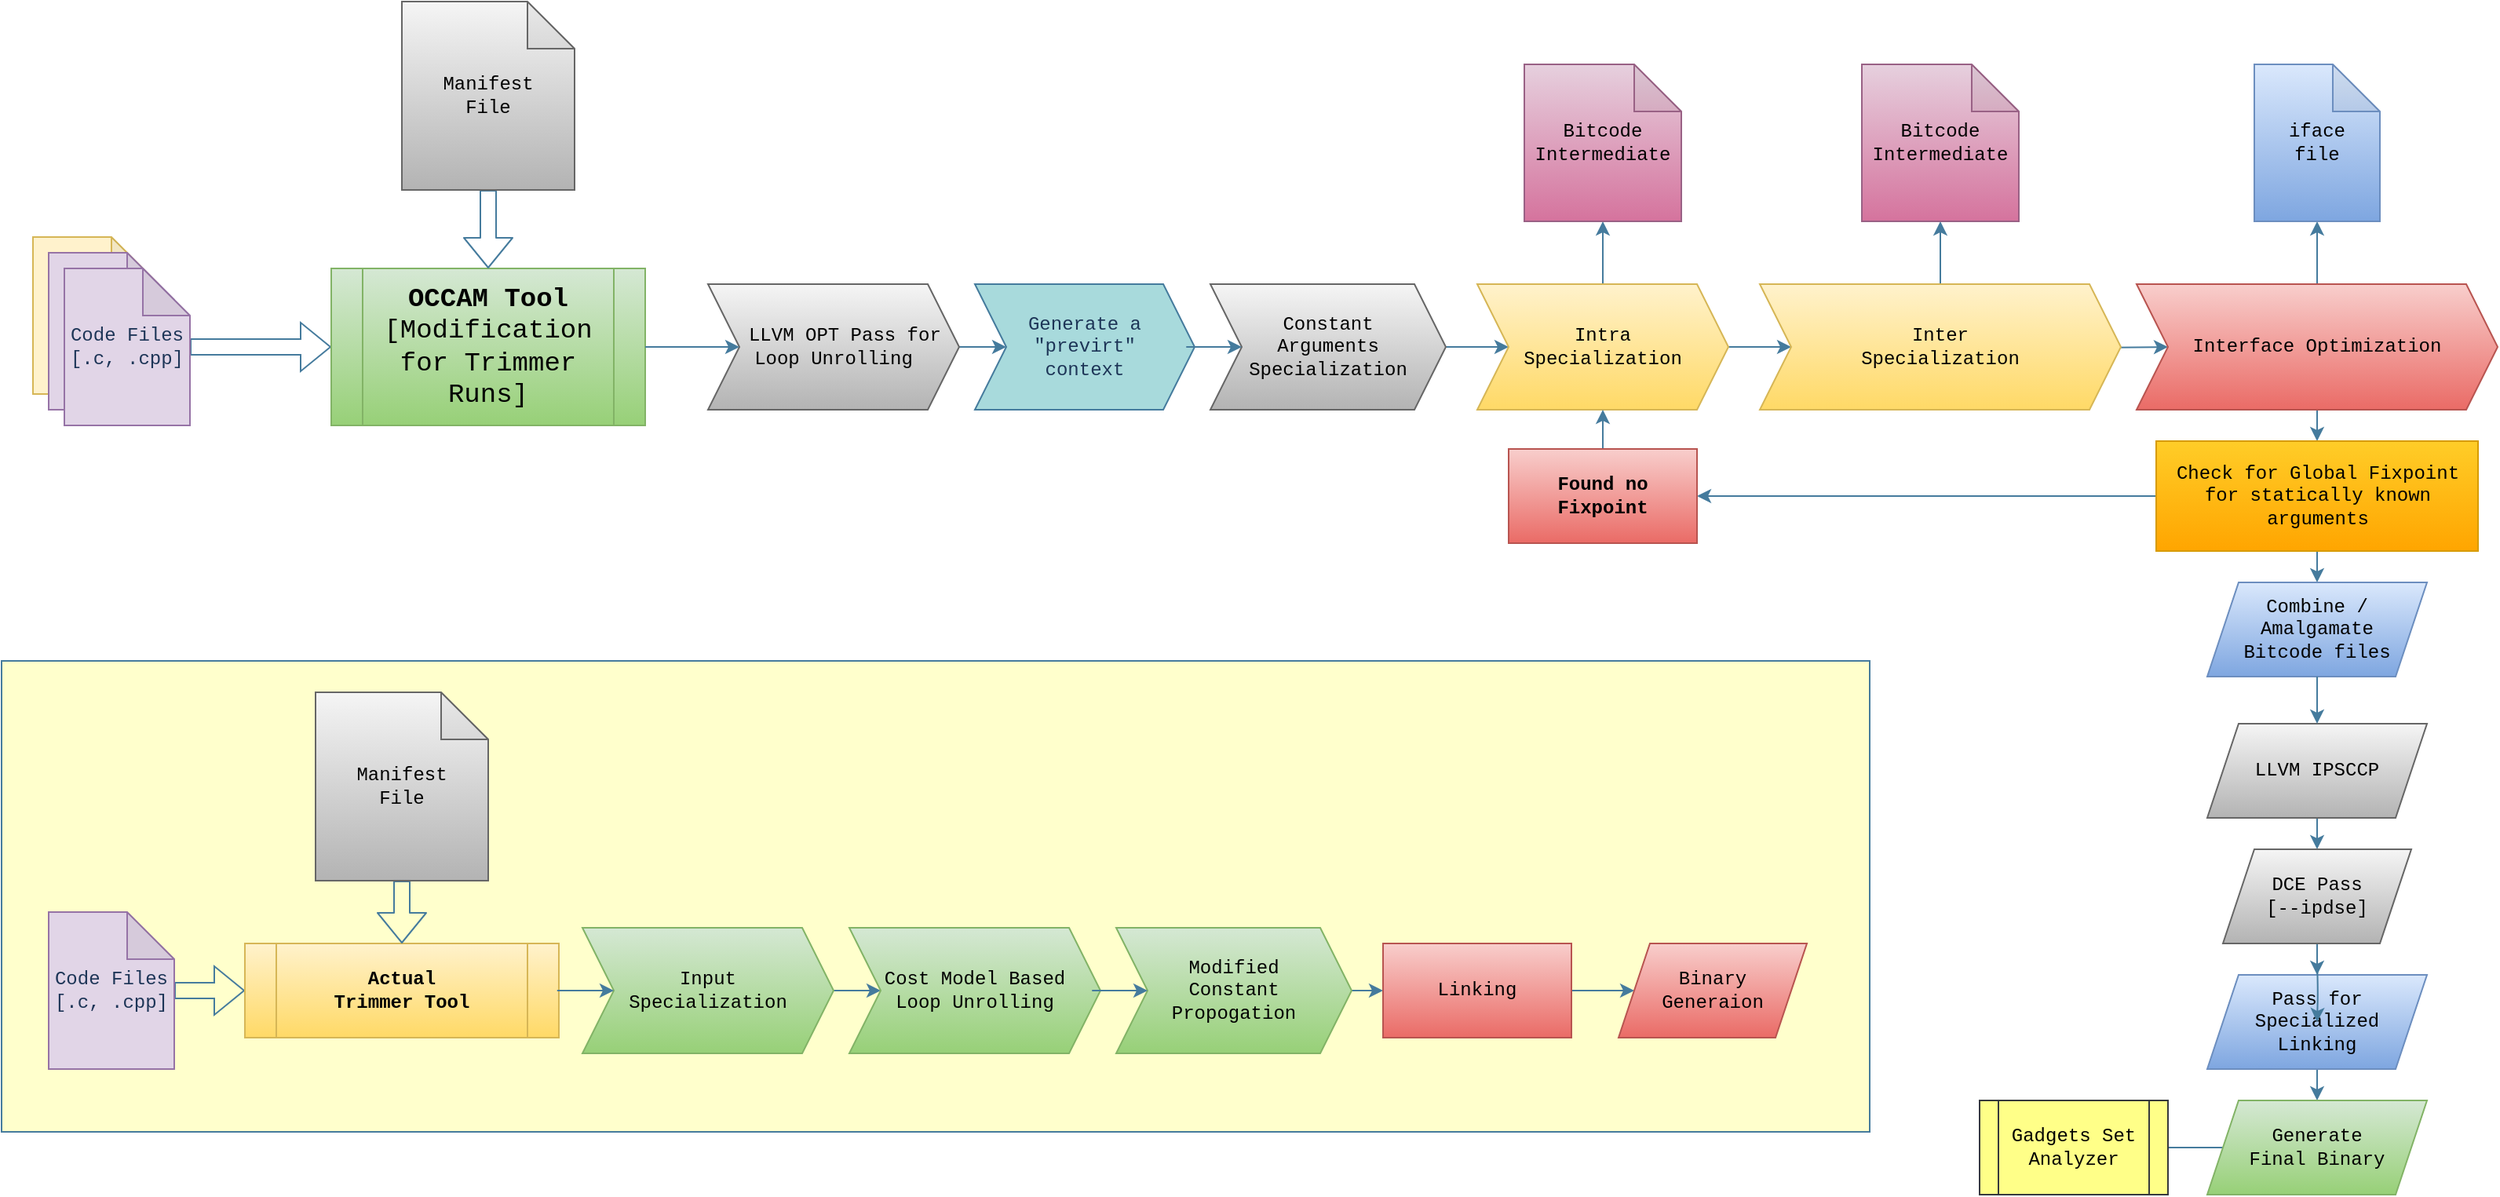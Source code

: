 <mxfile version="13.10.9" type="device"><diagram id="3qMvCZdZDQ-Zatfgaqww" name="Page-1"><mxGraphModel dx="2062" dy="1122" grid="1" gridSize="10" guides="1" tooltips="1" connect="1" arrows="1" fold="1" page="1" pageScale="1" pageWidth="850" pageHeight="1100" background="#FFFFFF" math="0" shadow="0"><root><mxCell id="0"/><mxCell id="1" parent="0"/><mxCell id="rAVSXegw3AdXlJDZOaIo-75" value="" style="rounded=0;whiteSpace=wrap;html=1;sketch=0;strokeColor=#457B9D;fontFamily=Courier New;fontColor=#1D3557;fillColor=#FFFFCC;" vertex="1" parent="1"><mxGeometry x="30" y="490" width="1190" height="300" as="geometry"/></mxCell><mxCell id="rAVSXegw3AdXlJDZOaIo-3" value="" style="shape=note;whiteSpace=wrap;html=1;backgroundOutline=1;darkOpacity=0.05;fillColor=#fff2cc;strokeColor=#d6b656;fontFamily=Courier New;" vertex="1" parent="1"><mxGeometry x="50" y="220" width="80" height="100" as="geometry"/></mxCell><mxCell id="rAVSXegw3AdXlJDZOaIo-4" value="" style="shape=note;whiteSpace=wrap;html=1;backgroundOutline=1;darkOpacity=0.05;fillColor=#e1d5e7;strokeColor=#9673a6;fontColor=#1D3557;fontFamily=Courier New;" vertex="1" parent="1"><mxGeometry x="60" y="230" width="80" height="100" as="geometry"/></mxCell><mxCell id="rAVSXegw3AdXlJDZOaIo-13" value="" style="edgeStyle=orthogonalEdgeStyle;rounded=0;orthogonalLoop=1;jettySize=auto;html=1;shape=flexArrow;strokeColor=#457B9D;fontColor=#1D3557;labelBackgroundColor=#F1FAEE;fontFamily=Courier New;" edge="1" parent="1" source="rAVSXegw3AdXlJDZOaIo-5" target="rAVSXegw3AdXlJDZOaIo-6"><mxGeometry relative="1" as="geometry"/></mxCell><mxCell id="rAVSXegw3AdXlJDZOaIo-5" value="&lt;div&gt;Code Files&lt;/div&gt;&lt;div&gt;[.c, .cpp]&lt;br&gt;&lt;/div&gt;" style="shape=note;whiteSpace=wrap;html=1;backgroundOutline=1;darkOpacity=0.05;fillColor=#e1d5e7;strokeColor=#9673a6;fontColor=#1D3557;fontFamily=Courier New;" vertex="1" parent="1"><mxGeometry x="70" y="240" width="80" height="100" as="geometry"/></mxCell><mxCell id="rAVSXegw3AdXlJDZOaIo-15" value="" style="edgeStyle=orthogonalEdgeStyle;curved=0;rounded=1;sketch=0;orthogonalLoop=1;jettySize=auto;html=1;strokeColor=#457B9D;fillColor=#A8DADC;fontFamily=Courier New;fontColor=#1D3557;" edge="1" parent="1" source="rAVSXegw3AdXlJDZOaIo-63" target="rAVSXegw3AdXlJDZOaIo-14"><mxGeometry relative="1" as="geometry"/></mxCell><mxCell id="rAVSXegw3AdXlJDZOaIo-6" value="&lt;div&gt;&lt;font style=&quot;font-size: 17px&quot;&gt;&lt;b&gt;OCCAM Tool&lt;/b&gt;&lt;br&gt;&lt;/font&gt;&lt;/div&gt;&lt;div&gt;&lt;font style=&quot;font-size: 17px&quot;&gt;[Modification for Trimmer Runs]&lt;/font&gt;&lt;/div&gt;" style="shape=process;whiteSpace=wrap;html=1;backgroundOutline=1;fillColor=#d5e8d4;strokeColor=#82b366;fontFamily=Courier New;gradientColor=#97d077;" vertex="1" parent="1"><mxGeometry x="240" y="240" width="200" height="100" as="geometry"/></mxCell><mxCell id="rAVSXegw3AdXlJDZOaIo-12" value="" style="edgeStyle=orthogonalEdgeStyle;rounded=1;orthogonalLoop=1;jettySize=auto;html=1;shape=flexArrow;strokeColor=#457B9D;fontColor=#1D3557;labelBackgroundColor=#F1FAEE;fontFamily=Courier New;" edge="1" parent="1" source="rAVSXegw3AdXlJDZOaIo-7" target="rAVSXegw3AdXlJDZOaIo-6"><mxGeometry relative="1" as="geometry"/></mxCell><mxCell id="rAVSXegw3AdXlJDZOaIo-7" value="&lt;div&gt;Manifest &lt;br&gt;&lt;/div&gt;&lt;div&gt;File&lt;/div&gt;" style="shape=note;whiteSpace=wrap;html=1;backgroundOutline=1;darkOpacity=0.05;fillColor=#f5f5f5;strokeColor=#666666;fontFamily=Courier New;gradientColor=#b3b3b3;" vertex="1" parent="1"><mxGeometry x="285" y="70" width="110" height="120" as="geometry"/></mxCell><mxCell id="rAVSXegw3AdXlJDZOaIo-17" value="" style="edgeStyle=orthogonalEdgeStyle;curved=0;rounded=1;sketch=0;orthogonalLoop=1;jettySize=auto;html=1;strokeColor=#457B9D;fillColor=#A8DADC;fontFamily=Courier New;fontColor=#1D3557;" edge="1" parent="1" source="rAVSXegw3AdXlJDZOaIo-65" target="rAVSXegw3AdXlJDZOaIo-16"><mxGeometry relative="1" as="geometry"/></mxCell><mxCell id="rAVSXegw3AdXlJDZOaIo-14" value="&lt;div&gt;&lt;br&gt;&lt;/div&gt;&lt;div&gt;Generate a &lt;br&gt;&lt;/div&gt;&lt;div&gt;&quot;previrt&quot;&lt;/div&gt;&lt;div&gt;context&lt;/div&gt;&lt;div&gt;&lt;br&gt;&lt;/div&gt;" style="shape=step;perimeter=stepPerimeter;whiteSpace=wrap;html=1;fixedSize=1;fontFamily=Courier New;fontColor=#1D3557;strokeColor=#457B9D;fillColor=#A8DADC;" vertex="1" parent="1"><mxGeometry x="650" y="250" width="140" height="80" as="geometry"/></mxCell><mxCell id="rAVSXegw3AdXlJDZOaIo-19" value="" style="edgeStyle=orthogonalEdgeStyle;curved=0;rounded=1;sketch=0;orthogonalLoop=1;jettySize=auto;html=1;strokeColor=#457B9D;fillColor=#A8DADC;fontFamily=Courier New;fontColor=#1D3557;" edge="1" parent="1" source="rAVSXegw3AdXlJDZOaIo-16" target="rAVSXegw3AdXlJDZOaIo-18"><mxGeometry relative="1" as="geometry"/></mxCell><mxCell id="rAVSXegw3AdXlJDZOaIo-54" value="" style="edgeStyle=orthogonalEdgeStyle;curved=0;rounded=1;sketch=0;orthogonalLoop=1;jettySize=auto;html=1;strokeColor=#457B9D;fillColor=#A8DADC;fontFamily=Courier New;fontColor=#1D3557;" edge="1" parent="1" source="rAVSXegw3AdXlJDZOaIo-16" target="rAVSXegw3AdXlJDZOaIo-53"><mxGeometry relative="1" as="geometry"/></mxCell><mxCell id="rAVSXegw3AdXlJDZOaIo-16" value="&lt;div&gt;Intra&lt;/div&gt;&lt;div&gt;Specialization&lt;br&gt;&lt;/div&gt;" style="shape=step;perimeter=stepPerimeter;whiteSpace=wrap;html=1;fixedSize=1;fontFamily=Courier New;strokeColor=#d6b656;fillColor=#fff2cc;gradientColor=#ffd966;" vertex="1" parent="1"><mxGeometry x="970" y="250" width="160" height="80" as="geometry"/></mxCell><mxCell id="rAVSXegw3AdXlJDZOaIo-21" value="" style="edgeStyle=orthogonalEdgeStyle;curved=0;rounded=1;sketch=0;orthogonalLoop=1;jettySize=auto;html=1;strokeColor=#457B9D;fillColor=#A8DADC;fontFamily=Courier New;fontColor=#1D3557;" edge="1" parent="1" target="rAVSXegw3AdXlJDZOaIo-20"><mxGeometry relative="1" as="geometry"><mxPoint x="1340" y="290" as="sourcePoint"/></mxGeometry></mxCell><mxCell id="rAVSXegw3AdXlJDZOaIo-56" value="" style="edgeStyle=orthogonalEdgeStyle;curved=0;rounded=1;sketch=0;orthogonalLoop=1;jettySize=auto;html=1;strokeColor=#457B9D;fillColor=#A8DADC;fontFamily=Courier New;fontColor=#1D3557;" edge="1" parent="1" source="rAVSXegw3AdXlJDZOaIo-18"><mxGeometry relative="1" as="geometry"><mxPoint x="1265" y="210" as="targetPoint"/></mxGeometry></mxCell><mxCell id="rAVSXegw3AdXlJDZOaIo-18" value="&lt;div&gt;Inter&lt;/div&gt;&lt;div&gt;Specialization&lt;br&gt;&lt;/div&gt;" style="shape=step;perimeter=stepPerimeter;whiteSpace=wrap;html=1;fixedSize=1;fontFamily=Courier New;strokeColor=#d6b656;fillColor=#fff2cc;gradientColor=#ffd966;" vertex="1" parent="1"><mxGeometry x="1150" y="250" width="230" height="80" as="geometry"/></mxCell><mxCell id="rAVSXegw3AdXlJDZOaIo-27" value="" style="edgeStyle=orthogonalEdgeStyle;curved=0;rounded=1;sketch=0;orthogonalLoop=1;jettySize=auto;html=1;strokeColor=#457B9D;fillColor=#A8DADC;fontFamily=Courier New;fontColor=#1D3557;" edge="1" parent="1" source="rAVSXegw3AdXlJDZOaIo-61" target="rAVSXegw3AdXlJDZOaIo-26"><mxGeometry relative="1" as="geometry"/></mxCell><mxCell id="rAVSXegw3AdXlJDZOaIo-33" value="" style="edgeStyle=orthogonalEdgeStyle;curved=0;rounded=1;sketch=0;orthogonalLoop=1;jettySize=auto;html=1;strokeColor=#457B9D;fillColor=#A8DADC;fontFamily=Courier New;fontColor=#1D3557;" edge="1" parent="1" source="rAVSXegw3AdXlJDZOaIo-20" target="rAVSXegw3AdXlJDZOaIo-32"><mxGeometry relative="1" as="geometry"/></mxCell><mxCell id="rAVSXegw3AdXlJDZOaIo-52" value="" style="edgeStyle=orthogonalEdgeStyle;curved=0;rounded=1;sketch=0;orthogonalLoop=1;jettySize=auto;html=1;strokeColor=#457B9D;fillColor=#A8DADC;fontFamily=Courier New;fontColor=#1D3557;" edge="1" parent="1" source="rAVSXegw3AdXlJDZOaIo-20" target="rAVSXegw3AdXlJDZOaIo-44"><mxGeometry relative="1" as="geometry"/></mxCell><mxCell id="rAVSXegw3AdXlJDZOaIo-20" value="Interface Optimization" style="shape=step;perimeter=stepPerimeter;whiteSpace=wrap;html=1;fixedSize=1;fontFamily=Courier New;strokeColor=#b85450;fillColor=#f8cecc;gradientColor=#ea6b66;" vertex="1" parent="1"><mxGeometry x="1390" y="250" width="230" height="80" as="geometry"/></mxCell><mxCell id="rAVSXegw3AdXlJDZOaIo-29" value="" style="edgeStyle=orthogonalEdgeStyle;curved=0;rounded=1;sketch=0;orthogonalLoop=1;jettySize=auto;html=1;strokeColor=#457B9D;fillColor=#A8DADC;fontFamily=Courier New;fontColor=#1D3557;" edge="1" parent="1" source="rAVSXegw3AdXlJDZOaIo-26"><mxGeometry relative="1" as="geometry"><mxPoint x="1370" y="800" as="targetPoint"/></mxGeometry></mxCell><mxCell id="rAVSXegw3AdXlJDZOaIo-26" value="&lt;div&gt;Generate&lt;/div&gt;&lt;div&gt;Final Binary&lt;br&gt;&lt;/div&gt;" style="shape=parallelogram;perimeter=parallelogramPerimeter;whiteSpace=wrap;html=1;fixedSize=1;fontFamily=Courier New;strokeColor=#82b366;fillColor=#d5e8d4;gradientColor=#97d077;" vertex="1" parent="1"><mxGeometry x="1435" y="770" width="140" height="60" as="geometry"/></mxCell><mxCell id="rAVSXegw3AdXlJDZOaIo-28" value="Gadgets Set Analyzer" style="shape=process;whiteSpace=wrap;html=1;backgroundOutline=1;fontFamily=Courier New;strokeColor=#36393d;fillColor=#ffff88;" vertex="1" parent="1"><mxGeometry x="1290" y="770" width="120" height="60" as="geometry"/></mxCell><mxCell id="rAVSXegw3AdXlJDZOaIo-35" value="" style="edgeStyle=orthogonalEdgeStyle;curved=0;rounded=1;sketch=0;orthogonalLoop=1;jettySize=auto;html=1;strokeColor=#457B9D;fillColor=#A8DADC;fontFamily=Courier New;fontColor=#1D3557;" edge="1" parent="1" source="rAVSXegw3AdXlJDZOaIo-32" target="rAVSXegw3AdXlJDZOaIo-34"><mxGeometry relative="1" as="geometry"/></mxCell><mxCell id="rAVSXegw3AdXlJDZOaIo-60" value="" style="edgeStyle=orthogonalEdgeStyle;curved=0;rounded=1;sketch=0;orthogonalLoop=1;jettySize=auto;html=1;strokeColor=#457B9D;fillColor=#A8DADC;fontFamily=Courier New;fontColor=#1D3557;" edge="1" parent="1" source="rAVSXegw3AdXlJDZOaIo-32" target="rAVSXegw3AdXlJDZOaIo-58"><mxGeometry relative="1" as="geometry"/></mxCell><mxCell id="rAVSXegw3AdXlJDZOaIo-32" value="Check for Global Fixpoint for statically known arguments" style="whiteSpace=wrap;html=1;fontFamily=Courier New;strokeColor=#d79b00;fillColor=#ffcd28;gradientColor=#ffa500;" vertex="1" parent="1"><mxGeometry x="1402.5" y="350" width="205" height="70" as="geometry"/></mxCell><mxCell id="rAVSXegw3AdXlJDZOaIo-50" value="" style="edgeStyle=orthogonalEdgeStyle;curved=0;rounded=1;sketch=0;orthogonalLoop=1;jettySize=auto;html=1;strokeColor=#457B9D;fillColor=#A8DADC;fontFamily=Courier New;fontColor=#1D3557;" edge="1" parent="1" source="rAVSXegw3AdXlJDZOaIo-34" target="rAVSXegw3AdXlJDZOaIo-16"><mxGeometry relative="1" as="geometry"/></mxCell><mxCell id="rAVSXegw3AdXlJDZOaIo-34" value="&lt;b&gt;Found no Fixpoint&lt;/b&gt;" style="whiteSpace=wrap;html=1;fontFamily=Courier New;strokeColor=#b85450;fillColor=#f8cecc;gradientColor=#ea6b66;" vertex="1" parent="1"><mxGeometry x="990" y="355" width="120" height="60" as="geometry"/></mxCell><mxCell id="rAVSXegw3AdXlJDZOaIo-44" value="&lt;div&gt;iface &lt;br&gt;&lt;/div&gt;&lt;div&gt;file&lt;/div&gt;" style="shape=note;whiteSpace=wrap;html=1;backgroundOutline=1;darkOpacity=0.05;fontFamily=Courier New;strokeColor=#6c8ebf;fillColor=#dae8fc;gradientColor=#7ea6e0;" vertex="1" parent="1"><mxGeometry x="1465" y="110" width="80" height="100" as="geometry"/></mxCell><mxCell id="rAVSXegw3AdXlJDZOaIo-53" value="&lt;div&gt;Bitcode&lt;/div&gt;&lt;div&gt;Intermediate&lt;br&gt;&lt;/div&gt;" style="shape=note;whiteSpace=wrap;html=1;backgroundOutline=1;darkOpacity=0.05;fontFamily=Courier New;strokeColor=#996185;fillColor=#e6d0de;gradientColor=#d5739d;" vertex="1" parent="1"><mxGeometry x="1000" y="110" width="100" height="100" as="geometry"/></mxCell><mxCell id="rAVSXegw3AdXlJDZOaIo-57" value="&lt;div&gt;Bitcode&lt;/div&gt;&lt;div&gt;Intermediate&lt;br&gt;&lt;/div&gt;" style="shape=note;whiteSpace=wrap;html=1;backgroundOutline=1;darkOpacity=0.05;fontFamily=Courier New;strokeColor=#996185;fillColor=#e6d0de;gradientColor=#d5739d;" vertex="1" parent="1"><mxGeometry x="1215" y="110" width="100" height="100" as="geometry"/></mxCell><mxCell id="rAVSXegw3AdXlJDZOaIo-58" value="&lt;div&gt;Combine / Amalgamate&lt;/div&gt;&lt;div&gt;Bitcode files&lt;br&gt;&lt;/div&gt;" style="shape=parallelogram;perimeter=parallelogramPerimeter;whiteSpace=wrap;html=1;fixedSize=1;fontFamily=Courier New;strokeColor=#6c8ebf;fillColor=#dae8fc;gradientColor=#7ea6e0;" vertex="1" parent="1"><mxGeometry x="1435" y="440" width="140" height="60" as="geometry"/></mxCell><mxCell id="rAVSXegw3AdXlJDZOaIo-61" value="&lt;div&gt;Pass for Specialized &lt;br&gt;&lt;/div&gt;&lt;div&gt;Linking&lt;/div&gt;" style="shape=parallelogram;perimeter=parallelogramPerimeter;whiteSpace=wrap;html=1;fixedSize=1;fontFamily=Courier New;strokeColor=#6c8ebf;fillColor=#dae8fc;gradientColor=#7ea6e0;" vertex="1" parent="1"><mxGeometry x="1435" y="690" width="140" height="60" as="geometry"/></mxCell><mxCell id="rAVSXegw3AdXlJDZOaIo-63" value="&amp;nbsp; LLVM OPT Pass for Loop Unrolling" style="shape=step;perimeter=stepPerimeter;whiteSpace=wrap;html=1;fixedSize=1;fontFamily=Courier New;strokeColor=#666666;fillColor=#f5f5f5;gradientColor=#b3b3b3;" vertex="1" parent="1"><mxGeometry x="480" y="250" width="160" height="80" as="geometry"/></mxCell><mxCell id="rAVSXegw3AdXlJDZOaIo-64" value="" style="edgeStyle=orthogonalEdgeStyle;curved=0;rounded=1;sketch=0;orthogonalLoop=1;jettySize=auto;html=1;strokeColor=#457B9D;fillColor=#A8DADC;fontFamily=Courier New;fontColor=#1D3557;" edge="1" parent="1" source="rAVSXegw3AdXlJDZOaIo-6" target="rAVSXegw3AdXlJDZOaIo-63"><mxGeometry relative="1" as="geometry"><mxPoint x="440" y="290" as="sourcePoint"/><mxPoint x="750" y="290" as="targetPoint"/></mxGeometry></mxCell><mxCell id="rAVSXegw3AdXlJDZOaIo-65" value="&lt;div&gt;Constant &lt;br&gt;&lt;/div&gt;&lt;div&gt;Arguments Specialization&lt;/div&gt;" style="shape=step;perimeter=stepPerimeter;whiteSpace=wrap;html=1;fixedSize=1;fontFamily=Courier New;strokeColor=#666666;fillColor=#f5f5f5;gradientColor=#b3b3b3;" vertex="1" parent="1"><mxGeometry x="800" y="250" width="150" height="80" as="geometry"/></mxCell><mxCell id="rAVSXegw3AdXlJDZOaIo-66" value="" style="edgeStyle=orthogonalEdgeStyle;curved=0;rounded=1;sketch=0;orthogonalLoop=1;jettySize=auto;html=1;strokeColor=#457B9D;fillColor=#A8DADC;fontFamily=Courier New;fontColor=#1D3557;" edge="1" parent="1" source="rAVSXegw3AdXlJDZOaIo-14" target="rAVSXegw3AdXlJDZOaIo-65"><mxGeometry relative="1" as="geometry"><mxPoint x="810" y="290" as="sourcePoint"/><mxPoint x="970" y="290" as="targetPoint"/></mxGeometry></mxCell><mxCell id="rAVSXegw3AdXlJDZOaIo-70" value="" style="edgeStyle=orthogonalEdgeStyle;curved=0;rounded=1;sketch=0;orthogonalLoop=1;jettySize=auto;html=1;strokeColor=#457B9D;fillColor=#A8DADC;fontFamily=Courier New;fontColor=#1D3557;" edge="1" parent="1" target="rAVSXegw3AdXlJDZOaIo-61"><mxGeometry relative="1" as="geometry"><mxPoint x="1505" y="680" as="sourcePoint"/></mxGeometry></mxCell><mxCell id="rAVSXegw3AdXlJDZOaIo-72" value="" style="edgeStyle=orthogonalEdgeStyle;curved=0;rounded=1;sketch=0;orthogonalLoop=1;jettySize=auto;html=1;strokeColor=#457B9D;fillColor=#A8DADC;fontFamily=Courier New;fontColor=#1D3557;" edge="1" parent="1" source="rAVSXegw3AdXlJDZOaIo-68" target="rAVSXegw3AdXlJDZOaIo-71"><mxGeometry relative="1" as="geometry"/></mxCell><mxCell id="rAVSXegw3AdXlJDZOaIo-68" value="LLVM IPSCCP" style="shape=parallelogram;perimeter=parallelogramPerimeter;whiteSpace=wrap;html=1;fixedSize=1;fontFamily=Courier New;strokeColor=#666666;fillColor=#f5f5f5;gradientColor=#b3b3b3;" vertex="1" parent="1"><mxGeometry x="1435" y="530" width="140" height="60" as="geometry"/></mxCell><mxCell id="rAVSXegw3AdXlJDZOaIo-69" value="" style="edgeStyle=orthogonalEdgeStyle;curved=0;rounded=1;sketch=0;orthogonalLoop=1;jettySize=auto;html=1;strokeColor=#457B9D;fillColor=#A8DADC;fontFamily=Courier New;fontColor=#1D3557;" edge="1" parent="1" source="rAVSXegw3AdXlJDZOaIo-58" target="rAVSXegw3AdXlJDZOaIo-68"><mxGeometry relative="1" as="geometry"><mxPoint x="1505" y="500" as="sourcePoint"/><mxPoint x="1505" y="600" as="targetPoint"/></mxGeometry></mxCell><mxCell id="rAVSXegw3AdXlJDZOaIo-73" value="" style="edgeStyle=orthogonalEdgeStyle;curved=0;rounded=1;sketch=0;orthogonalLoop=1;jettySize=auto;html=1;strokeColor=#457B9D;fillColor=#A8DADC;fontFamily=Courier New;fontColor=#1D3557;" edge="1" parent="1" source="rAVSXegw3AdXlJDZOaIo-71" target="rAVSXegw3AdXlJDZOaIo-61"><mxGeometry relative="1" as="geometry"/></mxCell><mxCell id="rAVSXegw3AdXlJDZOaIo-71" value="&lt;div&gt;DCE Pass&lt;/div&gt;&lt;div&gt;[--ipdse]&lt;br&gt;&lt;/div&gt;" style="shape=parallelogram;perimeter=parallelogramPerimeter;whiteSpace=wrap;html=1;fixedSize=1;fontFamily=Courier New;strokeColor=#666666;fillColor=#f5f5f5;gradientColor=#b3b3b3;" vertex="1" parent="1"><mxGeometry x="1445" y="610" width="120" height="60" as="geometry"/></mxCell><mxCell id="rAVSXegw3AdXlJDZOaIo-78" value="" style="edgeStyle=orthogonalEdgeStyle;rounded=0;orthogonalLoop=1;jettySize=auto;html=1;shape=flexArrow;strokeColor=#457B9D;fontColor=#1D3557;labelBackgroundColor=#F1FAEE;fontFamily=Courier New;" edge="1" parent="1" source="rAVSXegw3AdXlJDZOaIo-79" target="rAVSXegw3AdXlJDZOaIo-81"><mxGeometry relative="1" as="geometry"/></mxCell><mxCell id="rAVSXegw3AdXlJDZOaIo-79" value="&lt;div&gt;Code Files&lt;/div&gt;&lt;div&gt;[.c, .cpp]&lt;br&gt;&lt;/div&gt;" style="shape=note;whiteSpace=wrap;html=1;backgroundOutline=1;darkOpacity=0.05;fillColor=#e1d5e7;strokeColor=#9673a6;fontColor=#1D3557;fontFamily=Courier New;" vertex="1" parent="1"><mxGeometry x="60" y="650" width="80" height="100" as="geometry"/></mxCell><mxCell id="rAVSXegw3AdXlJDZOaIo-80" value="" style="edgeStyle=orthogonalEdgeStyle;curved=0;rounded=1;sketch=0;orthogonalLoop=1;jettySize=auto;html=1;strokeColor=#457B9D;fillColor=#A8DADC;fontFamily=Courier New;fontColor=#1D3557;" edge="1" parent="1" source="rAVSXegw3AdXlJDZOaIo-85" target="rAVSXegw3AdXlJDZOaIo-84"><mxGeometry relative="1" as="geometry"/></mxCell><mxCell id="rAVSXegw3AdXlJDZOaIo-81" value="&lt;div&gt;&lt;font face=&quot;Courier New&quot;&gt;&lt;b&gt;Actual &lt;br&gt;&lt;/b&gt;&lt;/font&gt;&lt;/div&gt;&lt;div&gt;&lt;font face=&quot;Courier New&quot;&gt;&lt;b&gt;Trimmer Tool&lt;/b&gt;&lt;/font&gt;&lt;/div&gt;" style="shape=process;whiteSpace=wrap;html=1;backgroundOutline=1;fillColor=#fff2cc;strokeColor=#d6b656;fontFamily=Courier New;gradientColor=#ffd966;" vertex="1" parent="1"><mxGeometry x="185" y="670" width="200" height="60" as="geometry"/></mxCell><mxCell id="rAVSXegw3AdXlJDZOaIo-82" value="" style="edgeStyle=orthogonalEdgeStyle;rounded=1;orthogonalLoop=1;jettySize=auto;html=1;shape=flexArrow;strokeColor=#457B9D;fontColor=#1D3557;labelBackgroundColor=#F1FAEE;fontFamily=Courier New;" edge="1" parent="1" source="rAVSXegw3AdXlJDZOaIo-83" target="rAVSXegw3AdXlJDZOaIo-81"><mxGeometry relative="1" as="geometry"/></mxCell><mxCell id="rAVSXegw3AdXlJDZOaIo-83" value="&lt;div&gt;Manifest &lt;br&gt;&lt;/div&gt;&lt;div&gt;File&lt;/div&gt;" style="shape=note;whiteSpace=wrap;html=1;backgroundOutline=1;darkOpacity=0.05;fillColor=#f5f5f5;strokeColor=#666666;fontFamily=Courier New;gradientColor=#b3b3b3;" vertex="1" parent="1"><mxGeometry x="230" y="510" width="110" height="120" as="geometry"/></mxCell><mxCell id="rAVSXegw3AdXlJDZOaIo-84" value="&lt;div&gt;Cost Model Based &lt;br&gt;&lt;/div&gt;&lt;div&gt;Loop Unrolling&lt;/div&gt;" style="shape=step;perimeter=stepPerimeter;whiteSpace=wrap;html=1;fixedSize=1;fontFamily=Courier New;strokeColor=#82b366;fillColor=#d5e8d4;gradientColor=#97d077;" vertex="1" parent="1"><mxGeometry x="570" y="660" width="160" height="80" as="geometry"/></mxCell><mxCell id="rAVSXegw3AdXlJDZOaIo-85" value="&lt;div&gt;Input &lt;br&gt;&lt;/div&gt;&lt;div&gt;Specialization&lt;/div&gt;" style="shape=step;perimeter=stepPerimeter;whiteSpace=wrap;html=1;fixedSize=1;fontFamily=Courier New;strokeColor=#82b366;fillColor=#d5e8d4;gradientColor=#97d077;" vertex="1" parent="1"><mxGeometry x="400" y="660" width="160" height="80" as="geometry"/></mxCell><mxCell id="rAVSXegw3AdXlJDZOaIo-86" value="" style="edgeStyle=orthogonalEdgeStyle;curved=0;rounded=1;sketch=0;orthogonalLoop=1;jettySize=auto;html=1;strokeColor=#457B9D;fillColor=#A8DADC;fontFamily=Courier New;fontColor=#1D3557;" edge="1" parent="1" source="rAVSXegw3AdXlJDZOaIo-81" target="rAVSXegw3AdXlJDZOaIo-85"><mxGeometry relative="1" as="geometry"><mxPoint x="430" y="720" as="sourcePoint"/><mxPoint x="740" y="720" as="targetPoint"/></mxGeometry></mxCell><mxCell id="rAVSXegw3AdXlJDZOaIo-90" value="" style="edgeStyle=orthogonalEdgeStyle;curved=0;rounded=1;sketch=0;orthogonalLoop=1;jettySize=auto;html=1;strokeColor=#457B9D;fillColor=#A8DADC;fontFamily=Courier New;fontColor=#1D3557;" edge="1" parent="1" source="rAVSXegw3AdXlJDZOaIo-87" target="rAVSXegw3AdXlJDZOaIo-89"><mxGeometry relative="1" as="geometry"/></mxCell><mxCell id="rAVSXegw3AdXlJDZOaIo-87" value="&lt;div&gt;Modified &lt;br&gt;&lt;/div&gt;&lt;div&gt;Constant &lt;br&gt;&lt;/div&gt;&lt;div&gt;Propogation&lt;/div&gt;" style="shape=step;perimeter=stepPerimeter;whiteSpace=wrap;html=1;fixedSize=1;fontFamily=Courier New;strokeColor=#82b366;fillColor=#d5e8d4;gradientColor=#97d077;" vertex="1" parent="1"><mxGeometry x="740" y="660" width="150" height="80" as="geometry"/></mxCell><mxCell id="rAVSXegw3AdXlJDZOaIo-88" value="" style="edgeStyle=orthogonalEdgeStyle;curved=0;rounded=1;sketch=0;orthogonalLoop=1;jettySize=auto;html=1;strokeColor=#457B9D;fillColor=#A8DADC;fontFamily=Courier New;fontColor=#1D3557;" edge="1" parent="1" source="rAVSXegw3AdXlJDZOaIo-84" target="rAVSXegw3AdXlJDZOaIo-87"><mxGeometry relative="1" as="geometry"><mxPoint x="800" y="720" as="sourcePoint"/><mxPoint x="960" y="720" as="targetPoint"/></mxGeometry></mxCell><mxCell id="rAVSXegw3AdXlJDZOaIo-92" value="" style="edgeStyle=orthogonalEdgeStyle;curved=0;rounded=1;sketch=0;orthogonalLoop=1;jettySize=auto;html=1;strokeColor=#457B9D;fillColor=#A8DADC;fontFamily=Courier New;fontColor=#1D3557;" edge="1" parent="1" source="rAVSXegw3AdXlJDZOaIo-89" target="rAVSXegw3AdXlJDZOaIo-91"><mxGeometry relative="1" as="geometry"/></mxCell><mxCell id="rAVSXegw3AdXlJDZOaIo-89" value="Linking" style="whiteSpace=wrap;html=1;fontFamily=Courier New;strokeColor=#b85450;fillColor=#f8cecc;gradientColor=#ea6b66;" vertex="1" parent="1"><mxGeometry x="910" y="670" width="120" height="60" as="geometry"/></mxCell><mxCell id="rAVSXegw3AdXlJDZOaIo-91" value="&lt;div&gt;Binary &lt;br&gt;&lt;/div&gt;&lt;div&gt;Generaion&lt;/div&gt;" style="shape=parallelogram;perimeter=parallelogramPerimeter;whiteSpace=wrap;html=1;fixedSize=1;fontFamily=Courier New;strokeColor=#b85450;fillColor=#f8cecc;gradientColor=#ea6b66;" vertex="1" parent="1"><mxGeometry x="1060" y="670" width="120" height="60" as="geometry"/></mxCell></root></mxGraphModel></diagram></mxfile>